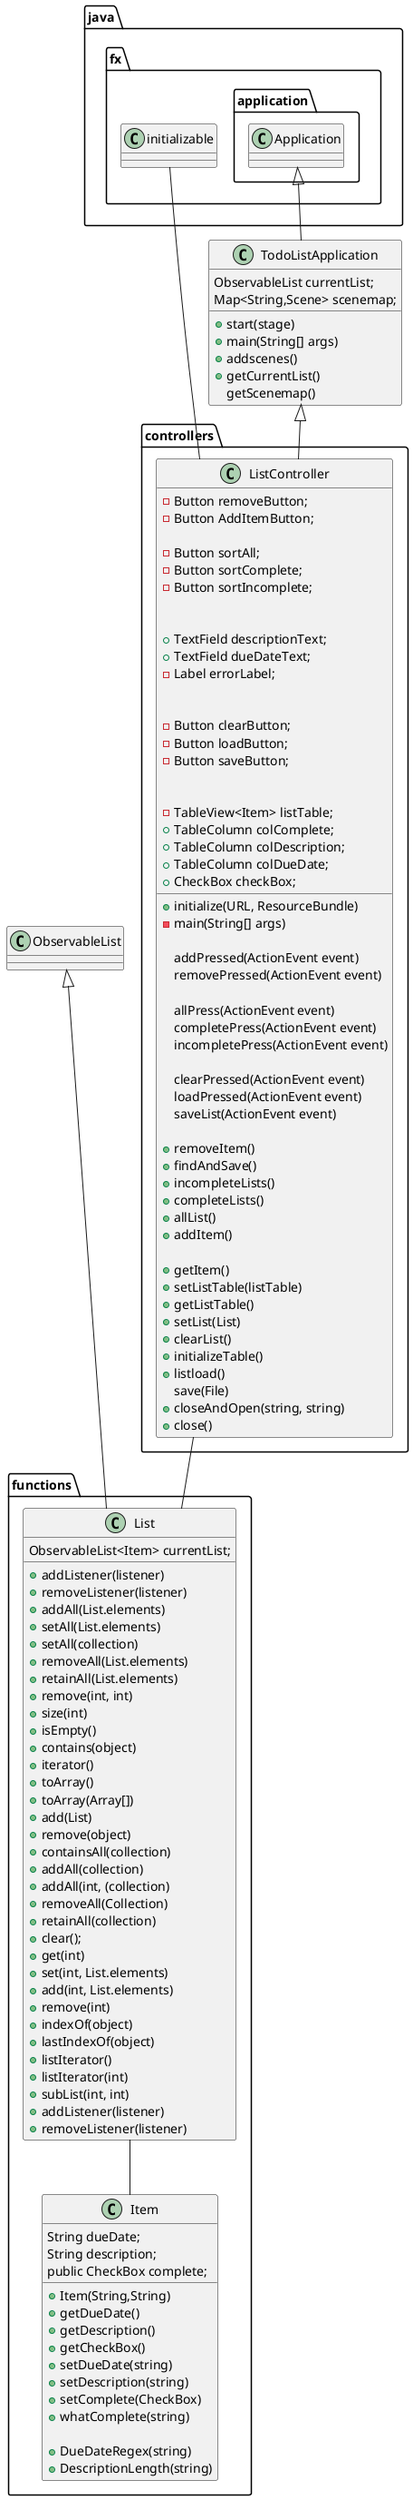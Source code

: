 @startuml

package controllers{
class ListController {
    -Button removeButton;
    -Button AddItemButton;

    -Button sortAll;
    -Button sortComplete;
    -Button sortIncomplete;


    +TextField descriptionText;
    +TextField dueDateText;
    -Label errorLabel;


    -Button clearButton;
    -Button loadButton;
    -Button saveButton;


    -TableView<Item> listTable;
    +TableColumn colComplete;
    +TableColumn colDescription;
    +TableColumn colDueDate;
    +CheckBox checkBox;

    +initialize(URL, ResourceBundle)
    -main(String[] args)

    addPressed(ActionEvent event)
    removePressed(ActionEvent event)

    allPress(ActionEvent event)
    completePress(ActionEvent event)
    incompletePress(ActionEvent event)

    clearPressed(ActionEvent event)
    loadPressed(ActionEvent event)
    saveList(ActionEvent event)

    +removeItem()
    +findAndSave()
    +incompleteLists()
    +completeLists()
    +allList()
    +addItem()

    +getItem()
    +setListTable(listTable)
    +getListTable()
    +setList(List)
    +clearList()
    +initializeTable()
    +listload()
    save(File)
    +closeAndOpen(string, string)
    +close()
    }
}
class ObservableList{}

class TodoListApplication{
    ObservableList currentList;
    Map<String,Scene> scenemap;

    +start(stage)
    +main(String[] args)
    +addscenes()
    +getCurrentList()
    getScenemap()

}
package functions {
    class Item{
     String dueDate;
     String description;
     public CheckBox complete;
     +Item(String,String)
     +getDueDate()
     +getDescription()
     +getCheckBox()
     +setDueDate(string)
     +setDescription(string)
     +setComplete(CheckBox)
     +whatComplete(string)

    +DueDateRegex(string)
    +DescriptionLength(string)
    }

    class List {
     ObservableList<Item> currentList;
     +addListener(listener)
     +removeListener(listener)
     +addAll(List.elements)
     +setAll(List.elements)
     +setAll(collection)
     +removeAll(List.elements)
     +retainAll(List.elements)
     +remove(int, int)
     +size(int)
     +isEmpty()
     +contains(object)
     +iterator()
     +toArray()
     +toArray(Array[])
     +add(List)
     +remove(object)
     +containsAll(collection)
     +addAll(collection)
     +addAll(int, (collection)
     +removeAll(Collection)
     +retainAll(collection)
     +clear();
     +get(int)
     +set(int, List.elements)
     +add(int, List.elements)
     +remove(int)
     +indexOf(object)
     +lastIndexOf(object)
     +listIterator()
     +listIterator(int)
     +subList(int, int)
     +addListener(listener)
     +removeListener(listener)

    }

}
java.fx.application.Application <|-- TodoListApplication
TodoListApplication <|-- ListController
java.fx.initializable -- ListController
ObservableList <|-- List
List -- Item
ListController -- List

@enduml